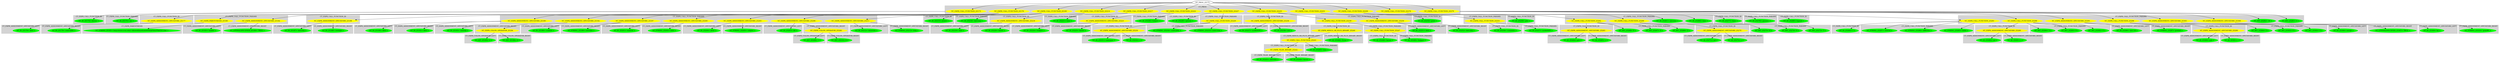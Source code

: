 digraph {

subgraph cluster0 {
 node [style=filled,color=white];
 style=filled;
 color=lightgrey;
 label = "CT_PROG";

"NT_EXPR_CALL_FUNCTION_25173"
 [fillcolor = yellow]
"NT_EXPR_CALL_FUNCTION_25176"
 [fillcolor = yellow]
"NT_EXPR_CALL_FUNCTION_25185"
 [fillcolor = yellow]
"NT_EXPR_CALL_FUNCTION_25214"
 [fillcolor = yellow]
"NT_EXPR_CALL_FUNCTION_25217"
 [fillcolor = yellow]
"NT_EXPR_CALL_FUNCTION_25222"
 [fillcolor = yellow]
"NT_EXPR_CALL_FUNCTION_25227"
 [fillcolor = yellow]
"NT_EXPR_CALL_FUNCTION_25235"
 [fillcolor = yellow]
"NT_EXPR_CALL_FUNCTION_25253"
 [fillcolor = yellow]
"NT_EXPR_CALL_FUNCTION_25258"
 [fillcolor = yellow]
"NT_EXPR_CALL_FUNCTION_25276"
 [fillcolor = yellow]
"NT_EXPR_CALL_FUNCTION_25279"
 [fillcolor = yellow]
}
"NT_PROG_25172"->"NT_EXPR_CALL_FUNCTION_25173"
subgraph cluster1 {
 node [style=filled,color=white];
 style=filled;
 color=lightgrey;
 label = "CT_EXPR_CALL_FUNCTION_ID";

"NT_ID_25174< library >"
 [fillcolor = green]
}
subgraph cluster2 {
 node [style=filled,color=white];
 style=filled;
 color=lightgrey;
 label = "CT_EXPR_CALL_FUNCTION_PARAMS";

"NT_ID_25175< car >"
 [fillcolor = green]
}
"NT_EXPR_CALL_FUNCTION_25173"->"NT_ID_25174< library >"
"NT_EXPR_CALL_FUNCTION_25173"->"NT_ID_25175< car >"
"NT_PROG_25172"->"NT_EXPR_CALL_FUNCTION_25176"
subgraph cluster3 {
 node [style=filled,color=white];
 style=filled;
 color=lightgrey;
 label = "CT_EXPR_CALL_FUNCTION_ID";

"NT_EXPR_ASSIGNMENT_OPETATORS_25177"
 [fillcolor = yellow]
}
subgraph cluster4 {
 node [style=filled,color=white];
 style=filled;
 color=lightgrey;
 label = "CT_EXPR_CALL_FUNCTION_PARAMS";

"NT_EXPR_PARENTHESIS_25180"
 [fillcolor = yellow]
"NT_EXPR_ASSIGNMENT_OPETATORS_25182"
 [fillcolor = yellow]
}
"NT_EXPR_CALL_FUNCTION_25176"->"NT_EXPR_ASSIGNMENT_OPETATORS_25177"
subgraph cluster5 {
 node [style=filled,color=white];
 style=filled;
 color=lightgrey;
 label = "CT_EXPR_ASSIGNMENT_OPETATORS_LEFT";

"NT_ID_25178< data >"
 [fillcolor = green]
}
subgraph cluster6 {
 node [style=filled,color=white];
 style=filled;
 color=lightgrey;
 label = "CT_EXPR_ASSIGNMENT_OPETATORS_RIGHT";

"NT_ID_25179< read.table >"
 [fillcolor = green]
}
"NT_EXPR_ASSIGNMENT_OPETATORS_25177"->"NT_ID_25178< data >"
"NT_EXPR_ASSIGNMENT_OPETATORS_25177"->"NT_ID_25179< read.table >"
"NT_EXPR_CALL_FUNCTION_25176"->"NT_EXPR_PARENTHESIS_25180"
subgraph cluster7 {
 node [style=filled,color=white];
 style=filled;
 color=lightgrey;
 label = "CT_EXPR_PARENTHESIS";

"NT_STRING_25181< http://www.uvm.edu/~dhowell/methods8/DataFiles//Tab14-3.dat >"
 [fillcolor = green]
}
"NT_EXPR_PARENTHESIS_25180"->"NT_STRING_25181< http://www.uvm.edu/~dhowell/methods8/DataFiles//Tab14-3.dat >"
"NT_EXPR_CALL_FUNCTION_25176"->"NT_EXPR_ASSIGNMENT_OPETATORS_25182"
subgraph cluster8 {
 node [style=filled,color=white];
 style=filled;
 color=lightgrey;
 label = "CT_EXPR_ASSIGNMENT_OPETATORS_LEFT";

"NT_ID_25183< header >"
 [fillcolor = green]
}
subgraph cluster9 {
 node [style=filled,color=white];
 style=filled;
 color=lightgrey;
 label = "CT_EXPR_ASSIGNMENT_OPETATORS_RIGHT";

"NT_LITERALSPECIFIER_25184< TRUE >"
 [fillcolor = green]
}
"NT_EXPR_ASSIGNMENT_OPETATORS_25182"->"NT_ID_25183< header >"
"NT_EXPR_ASSIGNMENT_OPETATORS_25182"->"NT_LITERALSPECIFIER_25184< TRUE >"
"NT_PROG_25172"->"NT_EXPR_CALL_FUNCTION_25185"
subgraph cluster10 {
 node [style=filled,color=white];
 style=filled;
 color=lightgrey;
 label = "CT_EXPR_CALL_FUNCTION_ID";

"NT_EXPR_ASSIGNMENT_OPETATORS_25186"
 [fillcolor = yellow]
}
subgraph cluster11 {
 node [style=filled,color=white];
 style=filled;
 color=lightgrey;
 label = "CT_EXPR_CALL_FUNCTION_PARAMS";

"NT_EXPR_ASSIGNMENT_OPETATORS_25189"
 [fillcolor = yellow]
"NT_EXPR_ASSIGNMENT_OPETATORS_25192"
 [fillcolor = yellow]
"NT_EXPR_ASSIGNMENT_OPETATORS_25197"
 [fillcolor = yellow]
"NT_EXPR_ASSIGNMENT_OPETATORS_25200"
 [fillcolor = yellow]
"NT_EXPR_ASSIGNMENT_OPETATORS_25203"
 [fillcolor = yellow]
"NT_EXPR_ASSIGNMENT_OPETATORS_25206"
 [fillcolor = yellow]
"NT_EXPR_ASSIGNMENT_OPETATORS_25211"
 [fillcolor = yellow]
}
"NT_EXPR_CALL_FUNCTION_25185"->"NT_EXPR_ASSIGNMENT_OPETATORS_25186"
subgraph cluster12 {
 node [style=filled,color=white];
 style=filled;
 color=lightgrey;
 label = "CT_EXPR_ASSIGNMENT_OPETATORS_LEFT";

"NT_ID_25187< datLong >"
 [fillcolor = green]
}
subgraph cluster13 {
 node [style=filled,color=white];
 style=filled;
 color=lightgrey;
 label = "CT_EXPR_ASSIGNMENT_OPETATORS_RIGHT";

"NT_ID_25188< reshape >"
 [fillcolor = green]
}
"NT_EXPR_ASSIGNMENT_OPETATORS_25186"->"NT_ID_25187< datLong >"
"NT_EXPR_ASSIGNMENT_OPETATORS_25186"->"NT_ID_25188< reshape >"
"NT_EXPR_CALL_FUNCTION_25185"->"NT_EXPR_ASSIGNMENT_OPETATORS_25189"
subgraph cluster14 {
 node [style=filled,color=white];
 style=filled;
 color=lightgrey;
 label = "CT_EXPR_ASSIGNMENT_OPETATORS_LEFT";

"NT_ID_25190< data >"
 [fillcolor = green]
}
subgraph cluster15 {
 node [style=filled,color=white];
 style=filled;
 color=lightgrey;
 label = "CT_EXPR_ASSIGNMENT_OPETATORS_RIGHT";

"NT_ID_25191< data >"
 [fillcolor = green]
}
"NT_EXPR_ASSIGNMENT_OPETATORS_25189"->"NT_ID_25190< data >"
"NT_EXPR_ASSIGNMENT_OPETATORS_25189"->"NT_ID_25191< data >"
"NT_EXPR_CALL_FUNCTION_25185"->"NT_EXPR_ASSIGNMENT_OPETATORS_25192"
subgraph cluster16 {
 node [style=filled,color=white];
 style=filled;
 color=lightgrey;
 label = "CT_EXPR_ASSIGNMENT_OPETATORS_LEFT";

"NT_ID_25193< varying >"
 [fillcolor = green]
}
subgraph cluster17 {
 node [style=filled,color=white];
 style=filled;
 color=lightgrey;
 label = "CT_EXPR_ASSIGNMENT_OPETATORS_RIGHT";

"NT_EXPR_COLON_OPERATOR_25194"
 [fillcolor = yellow]
}
"NT_EXPR_ASSIGNMENT_OPETATORS_25192"->"NT_ID_25193< varying >"
"NT_EXPR_ASSIGNMENT_OPETATORS_25192"->"NT_EXPR_COLON_OPERATOR_25194"
subgraph cluster18 {
 node [style=filled,color=white];
 style=filled;
 color=lightgrey;
 label = "CT_EXPR_COLON_OPERATOR_LEFT";

"NT_INT_25195< 2 >"
 [fillcolor = green]
}
subgraph cluster19 {
 node [style=filled,color=white];
 style=filled;
 color=lightgrey;
 label = "CT_EXPR_COLON_OPERATOR_RIGHT";

"NT_INT_25196< 6 >"
 [fillcolor = green]
}
"NT_EXPR_COLON_OPERATOR_25194"->"NT_INT_25195< 2 >"
"NT_EXPR_COLON_OPERATOR_25194"->"NT_INT_25196< 6 >"
"NT_EXPR_CALL_FUNCTION_25185"->"NT_EXPR_ASSIGNMENT_OPETATORS_25197"
subgraph cluster20 {
 node [style=filled,color=white];
 style=filled;
 color=lightgrey;
 label = "CT_EXPR_ASSIGNMENT_OPETATORS_LEFT";

"NT_ID_25198< v.names >"
 [fillcolor = green]
}
subgraph cluster21 {
 node [style=filled,color=white];
 style=filled;
 color=lightgrey;
 label = "CT_EXPR_ASSIGNMENT_OPETATORS_RIGHT";

"NT_STRING_25199< outcome >"
 [fillcolor = green]
}
"NT_EXPR_ASSIGNMENT_OPETATORS_25197"->"NT_ID_25198< v.names >"
"NT_EXPR_ASSIGNMENT_OPETATORS_25197"->"NT_STRING_25199< outcome >"
"NT_EXPR_CALL_FUNCTION_25185"->"NT_EXPR_ASSIGNMENT_OPETATORS_25200"
subgraph cluster22 {
 node [style=filled,color=white];
 style=filled;
 color=lightgrey;
 label = "CT_EXPR_ASSIGNMENT_OPETATORS_LEFT";

"NT_ID_25201< timevar >"
 [fillcolor = green]
}
subgraph cluster23 {
 node [style=filled,color=white];
 style=filled;
 color=lightgrey;
 label = "CT_EXPR_ASSIGNMENT_OPETATORS_RIGHT";

"NT_STRING_25202< time >"
 [fillcolor = green]
}
"NT_EXPR_ASSIGNMENT_OPETATORS_25200"->"NT_ID_25201< timevar >"
"NT_EXPR_ASSIGNMENT_OPETATORS_25200"->"NT_STRING_25202< time >"
"NT_EXPR_CALL_FUNCTION_25185"->"NT_EXPR_ASSIGNMENT_OPETATORS_25203"
subgraph cluster24 {
 node [style=filled,color=white];
 style=filled;
 color=lightgrey;
 label = "CT_EXPR_ASSIGNMENT_OPETATORS_LEFT";

"NT_ID_25204< idvar >"
 [fillcolor = green]
}
subgraph cluster25 {
 node [style=filled,color=white];
 style=filled;
 color=lightgrey;
 label = "CT_EXPR_ASSIGNMENT_OPETATORS_RIGHT";

"NT_STRING_25205< subject >"
 [fillcolor = green]
}
"NT_EXPR_ASSIGNMENT_OPETATORS_25203"->"NT_ID_25204< idvar >"
"NT_EXPR_ASSIGNMENT_OPETATORS_25203"->"NT_STRING_25205< subject >"
"NT_EXPR_CALL_FUNCTION_25185"->"NT_EXPR_ASSIGNMENT_OPETATORS_25206"
subgraph cluster26 {
 node [style=filled,color=white];
 style=filled;
 color=lightgrey;
 label = "CT_EXPR_ASSIGNMENT_OPETATORS_LEFT";

"NT_ID_25207< ids >"
 [fillcolor = green]
}
subgraph cluster27 {
 node [style=filled,color=white];
 style=filled;
 color=lightgrey;
 label = "CT_EXPR_ASSIGNMENT_OPETATORS_RIGHT";

"NT_EXPR_COLON_OPERATOR_25208"
 [fillcolor = yellow]
}
"NT_EXPR_ASSIGNMENT_OPETATORS_25206"->"NT_ID_25207< ids >"
"NT_EXPR_ASSIGNMENT_OPETATORS_25206"->"NT_EXPR_COLON_OPERATOR_25208"
subgraph cluster28 {
 node [style=filled,color=white];
 style=filled;
 color=lightgrey;
 label = "CT_EXPR_COLON_OPERATOR_LEFT";

"NT_INT_25209< 1 >"
 [fillcolor = green]
}
subgraph cluster29 {
 node [style=filled,color=white];
 style=filled;
 color=lightgrey;
 label = "CT_EXPR_COLON_OPERATOR_RIGHT";

"NT_INT_25210< 9 >"
 [fillcolor = green]
}
"NT_EXPR_COLON_OPERATOR_25208"->"NT_INT_25209< 1 >"
"NT_EXPR_COLON_OPERATOR_25208"->"NT_INT_25210< 9 >"
"NT_EXPR_CALL_FUNCTION_25185"->"NT_EXPR_ASSIGNMENT_OPETATORS_25211"
subgraph cluster30 {
 node [style=filled,color=white];
 style=filled;
 color=lightgrey;
 label = "CT_EXPR_ASSIGNMENT_OPETATORS_LEFT";

"NT_ID_25212< direction >"
 [fillcolor = green]
}
subgraph cluster31 {
 node [style=filled,color=white];
 style=filled;
 color=lightgrey;
 label = "CT_EXPR_ASSIGNMENT_OPETATORS_RIGHT";

"NT_STRING_25213< long >"
 [fillcolor = green]
}
"NT_EXPR_ASSIGNMENT_OPETATORS_25211"->"NT_ID_25212< direction >"
"NT_EXPR_ASSIGNMENT_OPETATORS_25211"->"NT_STRING_25213< long >"
"NT_PROG_25172"->"NT_EXPR_CALL_FUNCTION_25214"
subgraph cluster32 {
 node [style=filled,color=white];
 style=filled;
 color=lightgrey;
 label = "CT_EXPR_CALL_FUNCTION_ID";

"NT_ID_25215< attach >"
 [fillcolor = green]
}
subgraph cluster33 {
 node [style=filled,color=white];
 style=filled;
 color=lightgrey;
 label = "CT_EXPR_CALL_FUNCTION_PARAMS";

"NT_ID_25216< datLong >"
 [fillcolor = green]
}
"NT_EXPR_CALL_FUNCTION_25214"->"NT_ID_25215< attach >"
"NT_EXPR_CALL_FUNCTION_25214"->"NT_ID_25216< datLong >"
"NT_PROG_25172"->"NT_EXPR_CALL_FUNCTION_25217"
subgraph cluster34 {
 node [style=filled,color=white];
 style=filled;
 color=lightgrey;
 label = "CT_EXPR_CALL_FUNCTION_ID";

"NT_EXPR_ASSIGNMENT_OPETATORS_25218"
 [fillcolor = yellow]
}
subgraph cluster35 {
 node [style=filled,color=white];
 style=filled;
 color=lightgrey;
 label = "CT_EXPR_CALL_FUNCTION_PARAMS";

"NT_ID_25221< time >"
 [fillcolor = green]
}
"NT_EXPR_CALL_FUNCTION_25217"->"NT_EXPR_ASSIGNMENT_OPETATORS_25218"
subgraph cluster36 {
 node [style=filled,color=white];
 style=filled;
 color=lightgrey;
 label = "CT_EXPR_ASSIGNMENT_OPETATORS_LEFT";

"NT_ID_25219< time >"
 [fillcolor = green]
}
subgraph cluster37 {
 node [style=filled,color=white];
 style=filled;
 color=lightgrey;
 label = "CT_EXPR_ASSIGNMENT_OPETATORS_RIGHT";

"NT_ID_25220< factor >"
 [fillcolor = green]
}
"NT_EXPR_ASSIGNMENT_OPETATORS_25218"->"NT_ID_25219< time >"
"NT_EXPR_ASSIGNMENT_OPETATORS_25218"->"NT_ID_25220< factor >"
"NT_EXPR_CALL_FUNCTION_25217"->"NT_ID_25221< time >"
"NT_PROG_25172"->"NT_EXPR_CALL_FUNCTION_25222"
subgraph cluster38 {
 node [style=filled,color=white];
 style=filled;
 color=lightgrey;
 label = "CT_EXPR_CALL_FUNCTION_ID";

"NT_EXPR_ASSIGNMENT_OPETATORS_25223"
 [fillcolor = yellow]
}
subgraph cluster39 {
 node [style=filled,color=white];
 style=filled;
 color=lightgrey;
 label = "CT_EXPR_CALL_FUNCTION_PARAMS";

"NT_ID_25226< Subject >"
 [fillcolor = green]
}
"NT_EXPR_CALL_FUNCTION_25222"->"NT_EXPR_ASSIGNMENT_OPETATORS_25223"
subgraph cluster40 {
 node [style=filled,color=white];
 style=filled;
 color=lightgrey;
 label = "CT_EXPR_ASSIGNMENT_OPETATORS_LEFT";

"NT_ID_25224< Subject >"
 [fillcolor = green]
}
subgraph cluster41 {
 node [style=filled,color=white];
 style=filled;
 color=lightgrey;
 label = "CT_EXPR_ASSIGNMENT_OPETATORS_RIGHT";

"NT_ID_25225< factor >"
 [fillcolor = green]
}
"NT_EXPR_ASSIGNMENT_OPETATORS_25223"->"NT_ID_25224< Subject >"
"NT_EXPR_ASSIGNMENT_OPETATORS_25223"->"NT_ID_25225< factor >"
"NT_EXPR_CALL_FUNCTION_25222"->"NT_ID_25226< Subject >"
"NT_PROG_25172"->"NT_EXPR_CALL_FUNCTION_25227"
subgraph cluster42 {
 node [style=filled,color=white];
 style=filled;
 color=lightgrey;
 label = "CT_EXPR_CALL_FUNCTION_ID";

"NT_ID_25228< options >"
 [fillcolor = green]
}
subgraph cluster43 {
 node [style=filled,color=white];
 style=filled;
 color=lightgrey;
 label = "CT_EXPR_CALL_FUNCTION_PARAMS";

"NT_EXPR_CALL_FUNCTION_25229"
 [fillcolor = yellow]
}
"NT_EXPR_CALL_FUNCTION_25227"->"NT_ID_25228< options >"
"NT_EXPR_CALL_FUNCTION_25227"->"NT_EXPR_CALL_FUNCTION_25229"
subgraph cluster44 {
 node [style=filled,color=white];
 style=filled;
 color=lightgrey;
 label = "CT_EXPR_CALL_FUNCTION_ID";

"NT_EXPR_ASSIGNMENT_OPETATORS_25230"
 [fillcolor = yellow]
}
subgraph cluster45 {
 node [style=filled,color=white];
 style=filled;
 color=lightgrey;
 label = "CT_EXPR_CALL_FUNCTION_PARAMS";

"NT_STRING_25233< contr.sum >"
 [fillcolor = green]
"NT_STRING_25234< contr.poly >"
 [fillcolor = green]
}
"NT_EXPR_CALL_FUNCTION_25229"->"NT_EXPR_ASSIGNMENT_OPETATORS_25230"
subgraph cluster46 {
 node [style=filled,color=white];
 style=filled;
 color=lightgrey;
 label = "CT_EXPR_ASSIGNMENT_OPETATORS_LEFT";

"NT_ID_25231< contrasts >"
 [fillcolor = green]
}
subgraph cluster47 {
 node [style=filled,color=white];
 style=filled;
 color=lightgrey;
 label = "CT_EXPR_ASSIGNMENT_OPETATORS_RIGHT";

"NT_ID_25232< c >"
 [fillcolor = green]
}
"NT_EXPR_ASSIGNMENT_OPETATORS_25230"->"NT_ID_25231< contrasts >"
"NT_EXPR_ASSIGNMENT_OPETATORS_25230"->"NT_ID_25232< c >"
"NT_EXPR_CALL_FUNCTION_25229"->"NT_STRING_25233< contr.sum >"
"NT_EXPR_CALL_FUNCTION_25229"->"NT_STRING_25234< contr.poly >"
"NT_PROG_25172"->"NT_EXPR_CALL_FUNCTION_25235"
subgraph cluster48 {
 node [style=filled,color=white];
 style=filled;
 color=lightgrey;
 label = "CT_EXPR_CALL_FUNCTION_ID";

"NT_EXPR_ASSIGNMENT_OPETATORS_25236"
 [fillcolor = yellow]
}
subgraph cluster49 {
 node [style=filled,color=white];
 style=filled;
 color=lightgrey;
 label = "CT_EXPR_CALL_FUNCTION_PARAMS";

"NT_EXPR_CALL_FUNCTION_25239"
 [fillcolor = yellow]
"NT_EXPR_ASSIGNMENT_OPETATORS_25250"
 [fillcolor = yellow]
}
"NT_EXPR_CALL_FUNCTION_25235"->"NT_EXPR_ASSIGNMENT_OPETATORS_25236"
subgraph cluster50 {
 node [style=filled,color=white];
 style=filled;
 color=lightgrey;
 label = "CT_EXPR_ASSIGNMENT_OPETATORS_LEFT";

"NT_ID_25237< modelAOV >"
 [fillcolor = green]
}
subgraph cluster51 {
 node [style=filled,color=white];
 style=filled;
 color=lightgrey;
 label = "CT_EXPR_ASSIGNMENT_OPETATORS_RIGHT";

"NT_ID_25238< aov >"
 [fillcolor = green]
}
"NT_EXPR_ASSIGNMENT_OPETATORS_25236"->"NT_ID_25237< modelAOV >"
"NT_EXPR_ASSIGNMENT_OPETATORS_25236"->"NT_ID_25238< aov >"
"NT_EXPR_CALL_FUNCTION_25235"->"NT_EXPR_CALL_FUNCTION_25239"
subgraph cluster52 {
 node [style=filled,color=white];
 style=filled;
 color=lightgrey;
 label = "CT_EXPR_CALL_FUNCTION_ID";

"NT_EXPR_MINUS_OR_PLUS_BINARY_25240"
 [fillcolor = yellow]
}
subgraph cluster53 {
 node [style=filled,color=white];
 style=filled;
 color=lightgrey;
 label = "CT_EXPR_CALL_FUNCTION_PARAMS";

"NT_EXPR_CALL_FUNCTION_25247"
 [fillcolor = yellow]
}
"NT_EXPR_CALL_FUNCTION_25239"->"NT_EXPR_MINUS_OR_PLUS_BINARY_25240"
subgraph cluster54 {
 node [style=filled,color=white];
 style=filled;
 color=lightgrey;
 label = "CT_EXPR_MINUS_OR_PLUS_BINARY_LEFT";

"NT_EXPR_CALL_FUNCTION_25241"
 [fillcolor = yellow]
}
subgraph cluster55 {
 node [style=filled,color=white];
 style=filled;
 color=lightgrey;
 label = "CT_EXPR_MINUS_OR_PLUS_BINARY_RIGHT";

"NT_ID_25246< Error >"
 [fillcolor = green]
}
"NT_EXPR_MINUS_OR_PLUS_BINARY_25240"->"NT_EXPR_CALL_FUNCTION_25241"
subgraph cluster56 {
 node [style=filled,color=white];
 style=filled;
 color=lightgrey;
 label = "CT_EXPR_CALL_FUNCTION_ID";

"NT_EXPR_TILDE_BINARY_25242"
 [fillcolor = yellow]
}
subgraph cluster57 {
 node [style=filled,color=white];
 style=filled;
 color=lightgrey;
 label = "CT_EXPR_CALL_FUNCTION_PARAMS";

"NT_ID_25245< time >"
 [fillcolor = green]
}
"NT_EXPR_CALL_FUNCTION_25241"->"NT_EXPR_TILDE_BINARY_25242"
subgraph cluster58 {
 node [style=filled,color=white];
 style=filled;
 color=lightgrey;
 label = "CT_EXPR_TILDE_BINARY_LEFT";

"NT_ID_25243< outcome >"
 [fillcolor = green]
}
subgraph cluster59 {
 node [style=filled,color=white];
 style=filled;
 color=lightgrey;
 label = "CT_EXPR_TILDE_BINARY_RIGHT";

"NT_ID_25244< factor >"
 [fillcolor = green]
}
"NT_EXPR_TILDE_BINARY_25242"->"NT_ID_25243< outcome >"
"NT_EXPR_TILDE_BINARY_25242"->"NT_ID_25244< factor >"
"NT_EXPR_CALL_FUNCTION_25241"->"NT_ID_25245< time >"
"NT_EXPR_MINUS_OR_PLUS_BINARY_25240"->"NT_ID_25246< Error >"
"NT_EXPR_CALL_FUNCTION_25239"->"NT_EXPR_CALL_FUNCTION_25247"
subgraph cluster60 {
 node [style=filled,color=white];
 style=filled;
 color=lightgrey;
 label = "CT_EXPR_CALL_FUNCTION_ID";

"NT_ID_25248< factor >"
 [fillcolor = green]
}
subgraph cluster61 {
 node [style=filled,color=white];
 style=filled;
 color=lightgrey;
 label = "CT_EXPR_CALL_FUNCTION_PARAMS";

"NT_ID_25249< Subject >"
 [fillcolor = green]
}
"NT_EXPR_CALL_FUNCTION_25247"->"NT_ID_25248< factor >"
"NT_EXPR_CALL_FUNCTION_25247"->"NT_ID_25249< Subject >"
"NT_EXPR_CALL_FUNCTION_25235"->"NT_EXPR_ASSIGNMENT_OPETATORS_25250"
subgraph cluster62 {
 node [style=filled,color=white];
 style=filled;
 color=lightgrey;
 label = "CT_EXPR_ASSIGNMENT_OPETATORS_LEFT";

"NT_ID_25251< data >"
 [fillcolor = green]
}
subgraph cluster63 {
 node [style=filled,color=white];
 style=filled;
 color=lightgrey;
 label = "CT_EXPR_ASSIGNMENT_OPETATORS_RIGHT";

"NT_ID_25252< datLong >"
 [fillcolor = green]
}
"NT_EXPR_ASSIGNMENT_OPETATORS_25250"->"NT_ID_25251< data >"
"NT_EXPR_ASSIGNMENT_OPETATORS_25250"->"NT_ID_25252< datLong >"
"NT_PROG_25172"->"NT_EXPR_CALL_FUNCTION_25253"
subgraph cluster64 {
 node [style=filled,color=white];
 style=filled;
 color=lightgrey;
 label = "CT_EXPR_CALL_FUNCTION_ID";

"NT_ID_25254< print >"
 [fillcolor = green]
}
subgraph cluster65 {
 node [style=filled,color=white];
 style=filled;
 color=lightgrey;
 label = "CT_EXPR_CALL_FUNCTION_PARAMS";

"NT_EXPR_CALL_FUNCTION_25255"
 [fillcolor = yellow]
}
"NT_EXPR_CALL_FUNCTION_25253"->"NT_ID_25254< print >"
"NT_EXPR_CALL_FUNCTION_25253"->"NT_EXPR_CALL_FUNCTION_25255"
subgraph cluster66 {
 node [style=filled,color=white];
 style=filled;
 color=lightgrey;
 label = "CT_EXPR_CALL_FUNCTION_ID";

"NT_ID_25256< summary >"
 [fillcolor = green]
}
subgraph cluster67 {
 node [style=filled,color=white];
 style=filled;
 color=lightgrey;
 label = "CT_EXPR_CALL_FUNCTION_PARAMS";

"NT_ID_25257< modelAOV >"
 [fillcolor = green]
}
"NT_EXPR_CALL_FUNCTION_25255"->"NT_ID_25256< summary >"
"NT_EXPR_CALL_FUNCTION_25255"->"NT_ID_25257< modelAOV >"
"NT_PROG_25172"->"NT_EXPR_CALL_FUNCTION_25258"
subgraph cluster68 {
 node [style=filled,color=white];
 style=filled;
 color=lightgrey;
 label = "CT_EXPR_CALL_FUNCTION_ID";

"NT_ID_25259< plot >"
 [fillcolor = green]
}
subgraph cluster69 {
 node [style=filled,color=white];
 style=filled;
 color=lightgrey;
 label = "CT_EXPR_CALL_FUNCTION_PARAMS";

"NT_ID_25260< time >"
 [fillcolor = green]
"NT_ID_25261< outcome >"
 [fillcolor = green]
"NT_EXPR_CALL_FUNCTION_25262"
 [fillcolor = yellow]
"NT_EXPR_CALL_FUNCTION_25269"
 [fillcolor = yellow]
}
"NT_EXPR_CALL_FUNCTION_25258"->"NT_ID_25259< plot >"
"NT_EXPR_CALL_FUNCTION_25258"->"NT_ID_25260< time >"
"NT_EXPR_CALL_FUNCTION_25258"->"NT_ID_25261< outcome >"
"NT_EXPR_CALL_FUNCTION_25258"->"NT_EXPR_CALL_FUNCTION_25262"
subgraph cluster70 {
 node [style=filled,color=white];
 style=filled;
 color=lightgrey;
 label = "CT_EXPR_CALL_FUNCTION_ID";

"NT_EXPR_ASSIGNMENT_OPETATORS_25263"
 [fillcolor = yellow]
}
subgraph cluster71 {
 node [style=filled,color=white];
 style=filled;
 color=lightgrey;
 label = "CT_EXPR_CALL_FUNCTION_PARAMS";

"NT_INT_25266< 2 >"
 [fillcolor = green]
"NT_INT_25267< 4 >"
 [fillcolor = green]
"NT_INT_25268< 6 >"
 [fillcolor = green]
}
"NT_EXPR_CALL_FUNCTION_25262"->"NT_EXPR_ASSIGNMENT_OPETATORS_25263"
subgraph cluster72 {
 node [style=filled,color=white];
 style=filled;
 color=lightgrey;
 label = "CT_EXPR_ASSIGNMENT_OPETATORS_LEFT";

"NT_ID_25264< pch >"
 [fillcolor = green]
}
subgraph cluster73 {
 node [style=filled,color=white];
 style=filled;
 color=lightgrey;
 label = "CT_EXPR_ASSIGNMENT_OPETATORS_RIGHT";

"NT_ID_25265< c >"
 [fillcolor = green]
}
"NT_EXPR_ASSIGNMENT_OPETATORS_25263"->"NT_ID_25264< pch >"
"NT_EXPR_ASSIGNMENT_OPETATORS_25263"->"NT_ID_25265< c >"
"NT_EXPR_CALL_FUNCTION_25262"->"NT_INT_25266< 2 >"
"NT_EXPR_CALL_FUNCTION_25262"->"NT_INT_25267< 4 >"
"NT_EXPR_CALL_FUNCTION_25262"->"NT_INT_25268< 6 >"
"NT_EXPR_CALL_FUNCTION_25258"->"NT_EXPR_CALL_FUNCTION_25269"
subgraph cluster74 {
 node [style=filled,color=white];
 style=filled;
 color=lightgrey;
 label = "CT_EXPR_CALL_FUNCTION_ID";

"NT_EXPR_ASSIGNMENT_OPETATORS_25270"
 [fillcolor = yellow]
}
subgraph cluster75 {
 node [style=filled,color=white];
 style=filled;
 color=lightgrey;
 label = "CT_EXPR_CALL_FUNCTION_PARAMS";

"NT_INT_25273< 3 >"
 [fillcolor = green]
"NT_INT_25274< 4 >"
 [fillcolor = green]
"NT_INT_25275< 6 >"
 [fillcolor = green]
}
"NT_EXPR_CALL_FUNCTION_25269"->"NT_EXPR_ASSIGNMENT_OPETATORS_25270"
subgraph cluster76 {
 node [style=filled,color=white];
 style=filled;
 color=lightgrey;
 label = "CT_EXPR_ASSIGNMENT_OPETATORS_LEFT";

"NT_ID_25271< col >"
 [fillcolor = green]
}
subgraph cluster77 {
 node [style=filled,color=white];
 style=filled;
 color=lightgrey;
 label = "CT_EXPR_ASSIGNMENT_OPETATORS_RIGHT";

"NT_ID_25272< c >"
 [fillcolor = green]
}
"NT_EXPR_ASSIGNMENT_OPETATORS_25270"->"NT_ID_25271< col >"
"NT_EXPR_ASSIGNMENT_OPETATORS_25270"->"NT_ID_25272< c >"
"NT_EXPR_CALL_FUNCTION_25269"->"NT_INT_25273< 3 >"
"NT_EXPR_CALL_FUNCTION_25269"->"NT_INT_25274< 4 >"
"NT_EXPR_CALL_FUNCTION_25269"->"NT_INT_25275< 6 >"
"NT_PROG_25172"->"NT_EXPR_CALL_FUNCTION_25276"
subgraph cluster78 {
 node [style=filled,color=white];
 style=filled;
 color=lightgrey;
 label = "CT_EXPR_CALL_FUNCTION_ID";

"NT_ID_25277< lines >"
 [fillcolor = green]
}
subgraph cluster79 {
 node [style=filled,color=white];
 style=filled;
 color=lightgrey;
 label = "CT_EXPR_CALL_FUNCTION_PARAMS";

"NT_ID_25278< gmeans >"
 [fillcolor = green]
}
"NT_EXPR_CALL_FUNCTION_25276"->"NT_ID_25277< lines >"
"NT_EXPR_CALL_FUNCTION_25276"->"NT_ID_25278< gmeans >"
"NT_PROG_25172"->"NT_EXPR_CALL_FUNCTION_25279"
subgraph cluster80 {
 node [style=filled,color=white];
 style=filled;
 color=lightgrey;
 label = "CT_EXPR_CALL_FUNCTION_ID";

"NT_ID_25280< legend >"
 [fillcolor = green]
}
subgraph cluster81 {
 node [style=filled,color=white];
 style=filled;
 color=lightgrey;
 label = "CT_EXPR_CALL_FUNCTION_PARAMS";

"NT_INT_25281< 4 >"
 [fillcolor = green]
"NT_INT_25282< 30 >"
 [fillcolor = green]
"NT_EXPR_CALL_FUNCTION_25283"
 [fillcolor = yellow]
"NT_EXPR_CALL_FUNCTION_25288"
 [fillcolor = yellow]
"NT_EXPR_ASSIGNMENT_OPETATORS_25295"
 [fillcolor = yellow]
"NT_EXPR_CALL_FUNCTION_25298"
 [fillcolor = yellow]
"NT_EXPR_ASSIGNMENT_OPETATORS_25305"
 [fillcolor = yellow]
"NT_EXPR_ASSIGNMENT_OPETATORS_25308"
 [fillcolor = yellow]
}
"NT_EXPR_CALL_FUNCTION_25279"->"NT_ID_25280< legend >"
"NT_EXPR_CALL_FUNCTION_25279"->"NT_INT_25281< 4 >"
"NT_EXPR_CALL_FUNCTION_25279"->"NT_INT_25282< 30 >"
"NT_EXPR_CALL_FUNCTION_25279"->"NT_EXPR_CALL_FUNCTION_25283"
subgraph cluster82 {
 node [style=filled,color=white];
 style=filled;
 color=lightgrey;
 label = "CT_EXPR_CALL_FUNCTION_ID";

"NT_ID_25284< c >"
 [fillcolor = green]
}
subgraph cluster83 {
 node [style=filled,color=white];
 style=filled;
 color=lightgrey;
 label = "CT_EXPR_CALL_FUNCTION_PARAMS";

"NT_STRING_25285< same >"
 [fillcolor = green]
"NT_STRING_25286< different >"
 [fillcolor = green]
"NT_STRING_25287< control >"
 [fillcolor = green]
}
"NT_EXPR_CALL_FUNCTION_25283"->"NT_ID_25284< c >"
"NT_EXPR_CALL_FUNCTION_25283"->"NT_STRING_25285< same >"
"NT_EXPR_CALL_FUNCTION_25283"->"NT_STRING_25286< different >"
"NT_EXPR_CALL_FUNCTION_25283"->"NT_STRING_25287< control >"
"NT_EXPR_CALL_FUNCTION_25279"->"NT_EXPR_CALL_FUNCTION_25288"
subgraph cluster84 {
 node [style=filled,color=white];
 style=filled;
 color=lightgrey;
 label = "CT_EXPR_CALL_FUNCTION_ID";

"NT_EXPR_ASSIGNMENT_OPETATORS_25289"
 [fillcolor = yellow]
}
subgraph cluster85 {
 node [style=filled,color=white];
 style=filled;
 color=lightgrey;
 label = "CT_EXPR_CALL_FUNCTION_PARAMS";

"NT_INT_25292< 4 >"
 [fillcolor = green]
"NT_INT_25293< 6 >"
 [fillcolor = green]
"NT_INT_25294< 3 >"
 [fillcolor = green]
}
"NT_EXPR_CALL_FUNCTION_25288"->"NT_EXPR_ASSIGNMENT_OPETATORS_25289"
subgraph cluster86 {
 node [style=filled,color=white];
 style=filled;
 color=lightgrey;
 label = "CT_EXPR_ASSIGNMENT_OPETATORS_LEFT";

"NT_ID_25290< col >"
 [fillcolor = green]
}
subgraph cluster87 {
 node [style=filled,color=white];
 style=filled;
 color=lightgrey;
 label = "CT_EXPR_ASSIGNMENT_OPETATORS_RIGHT";

"NT_ID_25291< c >"
 [fillcolor = green]
}
"NT_EXPR_ASSIGNMENT_OPETATORS_25289"->"NT_ID_25290< col >"
"NT_EXPR_ASSIGNMENT_OPETATORS_25289"->"NT_ID_25291< c >"
"NT_EXPR_CALL_FUNCTION_25288"->"NT_INT_25292< 4 >"
"NT_EXPR_CALL_FUNCTION_25288"->"NT_INT_25293< 6 >"
"NT_EXPR_CALL_FUNCTION_25288"->"NT_INT_25294< 3 >"
"NT_EXPR_CALL_FUNCTION_25279"->"NT_EXPR_ASSIGNMENT_OPETATORS_25295"
subgraph cluster88 {
 node [style=filled,color=white];
 style=filled;
 color=lightgrey;
 label = "CT_EXPR_ASSIGNMENT_OPETATORS_LEFT";

"NT_ID_25296< text.col >"
 [fillcolor = green]
}
subgraph cluster89 {
 node [style=filled,color=white];
 style=filled;
 color=lightgrey;
 label = "CT_EXPR_ASSIGNMENT_OPETATORS_RIGHT";

"NT_STRING_25297< green4 >"
 [fillcolor = green]
}
"NT_EXPR_ASSIGNMENT_OPETATORS_25295"->"NT_ID_25296< text.col >"
"NT_EXPR_ASSIGNMENT_OPETATORS_25295"->"NT_STRING_25297< green4 >"
"NT_EXPR_CALL_FUNCTION_25279"->"NT_EXPR_CALL_FUNCTION_25298"
subgraph cluster90 {
 node [style=filled,color=white];
 style=filled;
 color=lightgrey;
 label = "CT_EXPR_CALL_FUNCTION_ID";

"NT_EXPR_ASSIGNMENT_OPETATORS_25299"
 [fillcolor = yellow]
}
subgraph cluster91 {
 node [style=filled,color=white];
 style=filled;
 color=lightgrey;
 label = "CT_EXPR_CALL_FUNCTION_PARAMS";

"NT_INT_25302< 4 >"
 [fillcolor = green]
"NT_INT_25303< 6 >"
 [fillcolor = green]
"NT_INT_25304< 2 >"
 [fillcolor = green]
}
"NT_EXPR_CALL_FUNCTION_25298"->"NT_EXPR_ASSIGNMENT_OPETATORS_25299"
subgraph cluster92 {
 node [style=filled,color=white];
 style=filled;
 color=lightgrey;
 label = "CT_EXPR_ASSIGNMENT_OPETATORS_LEFT";

"NT_ID_25300< pch >"
 [fillcolor = green]
}
subgraph cluster93 {
 node [style=filled,color=white];
 style=filled;
 color=lightgrey;
 label = "CT_EXPR_ASSIGNMENT_OPETATORS_RIGHT";

"NT_ID_25301< c >"
 [fillcolor = green]
}
"NT_EXPR_ASSIGNMENT_OPETATORS_25299"->"NT_ID_25300< pch >"
"NT_EXPR_ASSIGNMENT_OPETATORS_25299"->"NT_ID_25301< c >"
"NT_EXPR_CALL_FUNCTION_25298"->"NT_INT_25302< 4 >"
"NT_EXPR_CALL_FUNCTION_25298"->"NT_INT_25303< 6 >"
"NT_EXPR_CALL_FUNCTION_25298"->"NT_INT_25304< 2 >"
"NT_EXPR_CALL_FUNCTION_25279"->"NT_EXPR_ASSIGNMENT_OPETATORS_25305"
subgraph cluster94 {
 node [style=filled,color=white];
 style=filled;
 color=lightgrey;
 label = "CT_EXPR_ASSIGNMENT_OPETATORS_LEFT";

"NT_ID_25306< merge >"
 [fillcolor = green]
}
subgraph cluster95 {
 node [style=filled,color=white];
 style=filled;
 color=lightgrey;
 label = "CT_EXPR_ASSIGNMENT_OPETATORS_RIGHT";

"NT_LITERALSPECIFIER_25307< TRUE >"
 [fillcolor = green]
}
"NT_EXPR_ASSIGNMENT_OPETATORS_25305"->"NT_ID_25306< merge >"
"NT_EXPR_ASSIGNMENT_OPETATORS_25305"->"NT_LITERALSPECIFIER_25307< TRUE >"
"NT_EXPR_CALL_FUNCTION_25279"->"NT_EXPR_ASSIGNMENT_OPETATORS_25308"
subgraph cluster96 {
 node [style=filled,color=white];
 style=filled;
 color=lightgrey;
 label = "CT_EXPR_ASSIGNMENT_OPETATORS_LEFT";

"NT_ID_25309< bg >"
 [fillcolor = green]
}
subgraph cluster97 {
 node [style=filled,color=white];
 style=filled;
 color=lightgrey;
 label = "CT_EXPR_ASSIGNMENT_OPETATORS_RIGHT";

"NT_STRING_25310< 'gray90' >"
 [fillcolor = green]
}
"NT_EXPR_ASSIGNMENT_OPETATORS_25308"->"NT_ID_25309< bg >"
"NT_EXPR_ASSIGNMENT_OPETATORS_25308"->"NT_STRING_25310< 'gray90' >"
}
